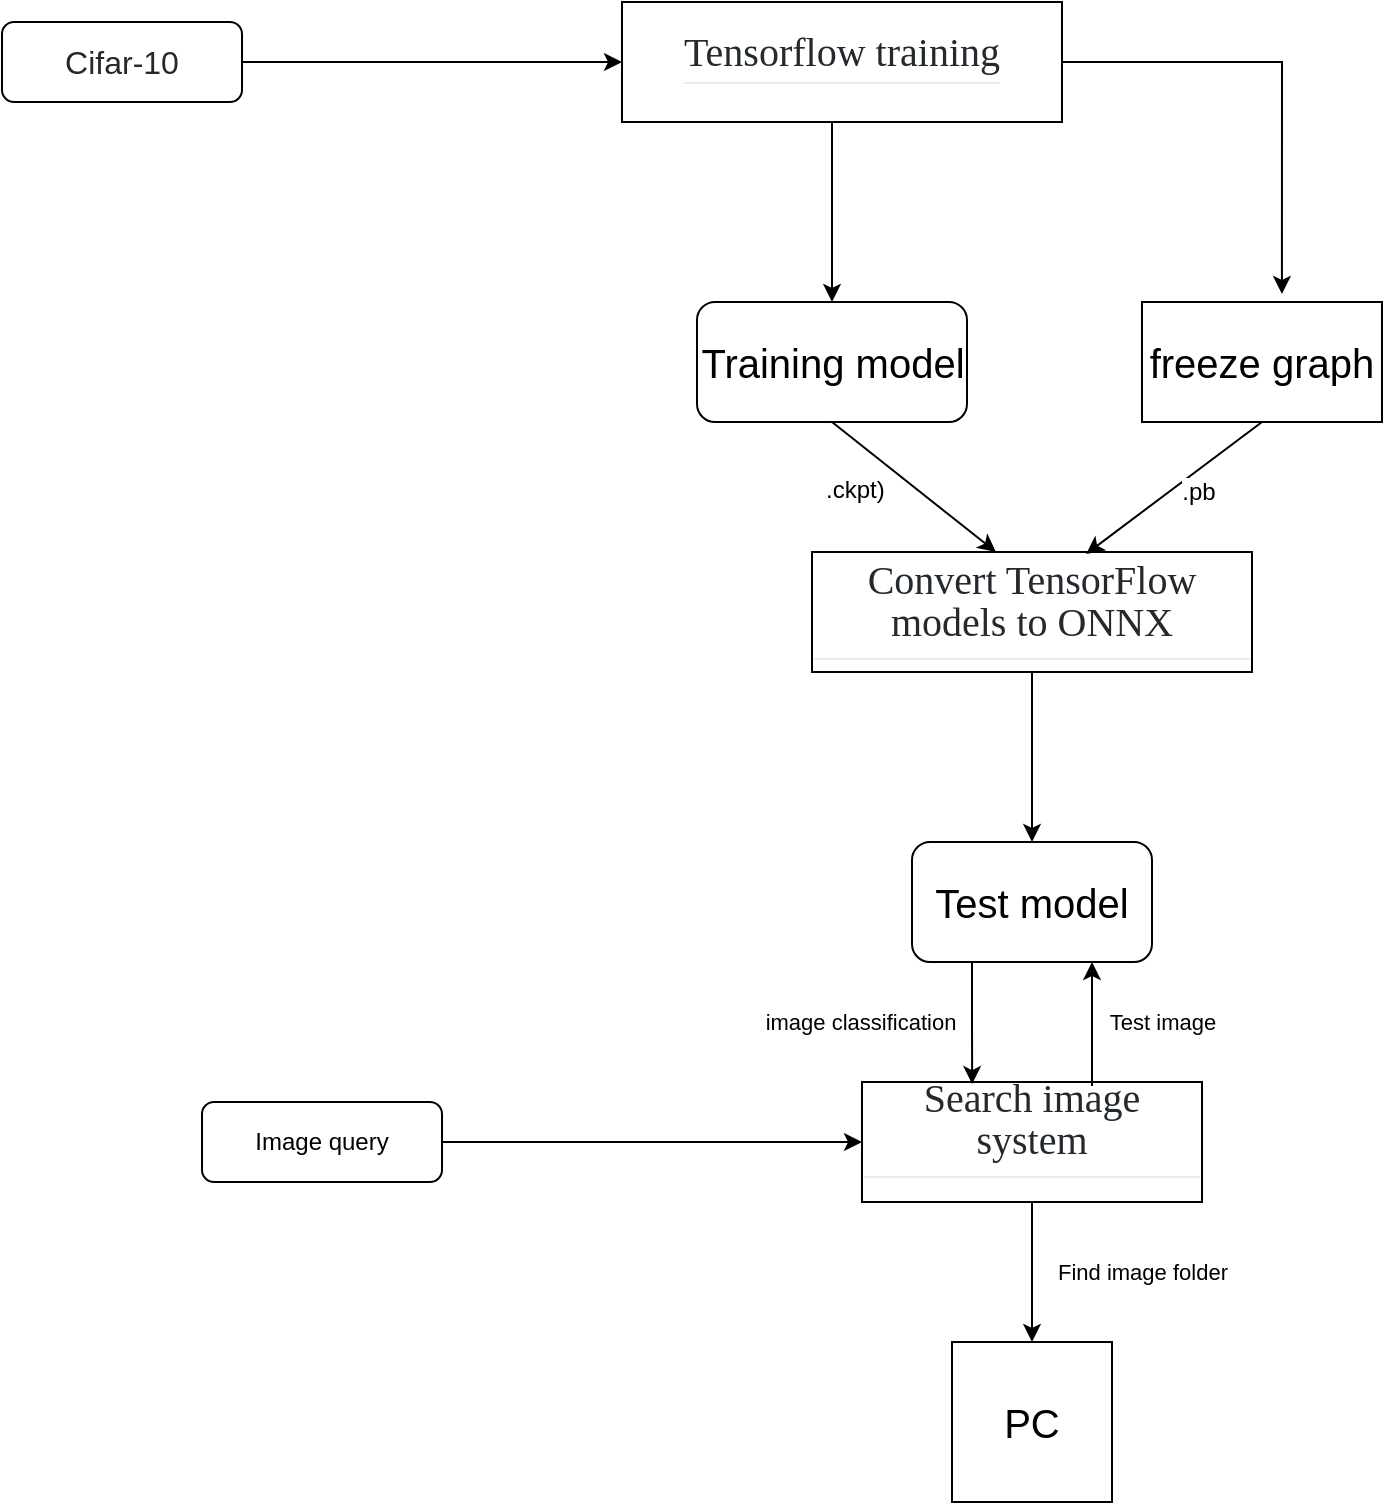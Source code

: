 <mxfile version="12.7.4" type="device"><diagram id="C5RBs43oDa-KdzZeNtuy" name="Page-1"><mxGraphModel dx="1422" dy="794" grid="1" gridSize="10" guides="1" tooltips="1" connect="1" arrows="1" fold="1" page="1" pageScale="1" pageWidth="827" pageHeight="1169" math="0" shadow="0"><root><mxCell id="WIyWlLk6GJQsqaUBKTNV-0"/><mxCell id="WIyWlLk6GJQsqaUBKTNV-1" parent="WIyWlLk6GJQsqaUBKTNV-0"/><mxCell id="WIyWlLk6GJQsqaUBKTNV-3" value="Image query" style="rounded=1;whiteSpace=wrap;html=1;fontSize=12;glass=0;strokeWidth=1;shadow=0;" parent="WIyWlLk6GJQsqaUBKTNV-1" vertex="1"><mxGeometry x="140" y="800" width="120" height="40" as="geometry"/></mxCell><mxCell id="op3t2h-uyZzLcCTOYJGx-0" value="&lt;h1 id=&quot;search-image-by-deep-learning&quot; class=&quot;code-line&quot; style=&quot;padding-bottom: 0.3em ; line-height: 85% ; border-bottom: 1px solid rgb(234 , 236 , 239) ; box-sizing: border-box ; border-top-color: rgba(255 , 255 , 255 , 0.18) ; border-right-color: rgba(255 , 255 , 255 , 0.18) ; border-left-color: rgba(255 , 255 , 255 , 0.18) ; margin-right: 0px ; margin-bottom: 16px ; margin-left: 0px ; position: relative ; color: rgb(36 , 41 , 46) ; font-family: , &amp;#34;blinkmacsystemfont&amp;#34; , &amp;#34;segoe ui&amp;#34; , &amp;#34;helvetica&amp;#34; , &amp;#34;arial&amp;#34; , sans-serif , &amp;#34;apple color emoji&amp;#34; , &amp;#34;segoe ui emoji&amp;#34; , &amp;#34;segoe ui symbol&amp;#34; ; white-space: normal ; margin-top: 0px&quot;&gt;&lt;font style=&quot;font-weight: normal ; font-size: 20px&quot; face=&quot;Times New Roman&quot;&gt;Search image system&lt;/font&gt;&lt;/h1&gt;" style="rounded=0;whiteSpace=wrap;html=1;align=center;" vertex="1" parent="WIyWlLk6GJQsqaUBKTNV-1"><mxGeometry x="470" y="790" width="170" height="60" as="geometry"/></mxCell><mxCell id="op3t2h-uyZzLcCTOYJGx-5" value="image classification" style="edgeStyle=orthogonalEdgeStyle;rounded=0;orthogonalLoop=1;jettySize=auto;html=1;exitX=0.25;exitY=1;exitDx=0;exitDy=0;entryX=0.324;entryY=0.017;entryDx=0;entryDy=0;entryPerimeter=0;" edge="1" parent="WIyWlLk6GJQsqaUBKTNV-1" source="op3t2h-uyZzLcCTOYJGx-1" target="op3t2h-uyZzLcCTOYJGx-0"><mxGeometry x="-0.018" y="-55" relative="1" as="geometry"><mxPoint x="-1" as="offset"/></mxGeometry></mxCell><mxCell id="op3t2h-uyZzLcCTOYJGx-1" value="&lt;font style=&quot;font-size: 20px&quot;&gt;Test model&lt;/font&gt;" style="rounded=1;whiteSpace=wrap;html=1;" vertex="1" parent="WIyWlLk6GJQsqaUBKTNV-1"><mxGeometry x="495" y="670" width="120" height="60" as="geometry"/></mxCell><mxCell id="op3t2h-uyZzLcCTOYJGx-2" value="" style="endArrow=classic;html=1;exitX=1;exitY=0.5;exitDx=0;exitDy=0;entryX=0;entryY=0.5;entryDx=0;entryDy=0;" edge="1" parent="WIyWlLk6GJQsqaUBKTNV-1" source="WIyWlLk6GJQsqaUBKTNV-3" target="op3t2h-uyZzLcCTOYJGx-0"><mxGeometry width="50" height="50" relative="1" as="geometry"><mxPoint x="500" y="800" as="sourcePoint"/><mxPoint x="550" y="750" as="targetPoint"/></mxGeometry></mxCell><mxCell id="op3t2h-uyZzLcCTOYJGx-3" value="Test image" style="endArrow=classic;html=1;entryX=0.75;entryY=1;entryDx=0;entryDy=0;" edge="1" parent="WIyWlLk6GJQsqaUBKTNV-1" target="op3t2h-uyZzLcCTOYJGx-1"><mxGeometry x="0.032" y="-35" width="50" height="50" relative="1" as="geometry"><mxPoint x="585" y="792" as="sourcePoint"/><mxPoint x="615" y="740" as="targetPoint"/><mxPoint as="offset"/></mxGeometry></mxCell><mxCell id="op3t2h-uyZzLcCTOYJGx-6" value="&lt;font style=&quot;font-size: 20px&quot;&gt;PC&lt;/font&gt;" style="whiteSpace=wrap;html=1;aspect=fixed;align=center;" vertex="1" parent="WIyWlLk6GJQsqaUBKTNV-1"><mxGeometry x="515" y="920" width="80" height="80" as="geometry"/></mxCell><mxCell id="op3t2h-uyZzLcCTOYJGx-7" value="Find image folder" style="endArrow=classic;html=1;exitX=0.5;exitY=1;exitDx=0;exitDy=0;entryX=0.5;entryY=0;entryDx=0;entryDy=0;" edge="1" parent="WIyWlLk6GJQsqaUBKTNV-1" source="op3t2h-uyZzLcCTOYJGx-0" target="op3t2h-uyZzLcCTOYJGx-6"><mxGeometry x="-0.017" y="55" width="50" height="50" relative="1" as="geometry"><mxPoint x="630" y="840" as="sourcePoint"/><mxPoint x="680" y="790" as="targetPoint"/><mxPoint as="offset"/></mxGeometry></mxCell><mxCell id="op3t2h-uyZzLcCTOYJGx-8" value="&lt;span style=&quot;box-sizing: border-box ; color: rgb(36 , 41 , 46) ; font-size: 16px ; background-color: rgb(255 , 255 , 255)&quot;&gt;Cifar-10&lt;/span&gt;" style="rounded=1;whiteSpace=wrap;html=1;fontSize=12;glass=0;strokeWidth=1;shadow=0;" vertex="1" parent="WIyWlLk6GJQsqaUBKTNV-1"><mxGeometry x="40" y="260" width="120" height="40" as="geometry"/></mxCell><mxCell id="op3t2h-uyZzLcCTOYJGx-19" style="edgeStyle=orthogonalEdgeStyle;rounded=0;orthogonalLoop=1;jettySize=auto;html=1;exitX=1;exitY=0.5;exitDx=0;exitDy=0;entryX=0.583;entryY=-0.067;entryDx=0;entryDy=0;entryPerimeter=0;" edge="1" parent="WIyWlLk6GJQsqaUBKTNV-1" source="op3t2h-uyZzLcCTOYJGx-9" target="op3t2h-uyZzLcCTOYJGx-17"><mxGeometry relative="1" as="geometry"/></mxCell><mxCell id="op3t2h-uyZzLcCTOYJGx-9" value="&lt;p style=&quot;line-height: 50%&quot;&gt;&lt;/p&gt;&lt;h1 id=&quot;search-image-by-deep-learning&quot; class=&quot;code-line&quot; style=&quot;padding-bottom: 0.3em ; line-height: 85% ; border-bottom: 1px solid rgb(234 , 236 , 239) ; box-sizing: border-box ; border-top-color: rgba(255 , 255 , 255 , 0.18) ; border-right-color: rgba(255 , 255 , 255 , 0.18) ; border-left-color: rgba(255 , 255 , 255 , 0.18) ; margin: 0px 0px 16px ; position: relative ; color: rgb(36 , 41 , 46) ; white-space: normal ; font-size: 20px&quot;&gt;&lt;span style=&quot;font-weight: normal&quot;&gt;&lt;font face=&quot;Times New Roman&quot;&gt;&lt;font style=&quot;font-size: 20px&quot;&gt;&lt;span&gt;Tensorflow&amp;nbsp;&lt;/span&gt;&lt;/font&gt;training&lt;/font&gt;&lt;/span&gt;&lt;/h1&gt;&lt;p&gt;&lt;/p&gt;" style="rounded=0;whiteSpace=wrap;html=1;align=center;" vertex="1" parent="WIyWlLk6GJQsqaUBKTNV-1"><mxGeometry x="350" y="250" width="220" height="60" as="geometry"/></mxCell><mxCell id="op3t2h-uyZzLcCTOYJGx-12" value="" style="endArrow=classic;html=1;entryX=0;entryY=0.5;entryDx=0;entryDy=0;" edge="1" parent="WIyWlLk6GJQsqaUBKTNV-1" target="op3t2h-uyZzLcCTOYJGx-9"><mxGeometry width="50" height="50" relative="1" as="geometry"><mxPoint x="160" y="280" as="sourcePoint"/><mxPoint x="210" y="230" as="targetPoint"/></mxGeometry></mxCell><mxCell id="op3t2h-uyZzLcCTOYJGx-14" value="&lt;span style=&quot;font-size: 20px&quot;&gt;Training model&lt;/span&gt;" style="rounded=1;whiteSpace=wrap;html=1;" vertex="1" parent="WIyWlLk6GJQsqaUBKTNV-1"><mxGeometry x="387.5" y="400" width="135" height="60" as="geometry"/></mxCell><mxCell id="op3t2h-uyZzLcCTOYJGx-16" value="" style="endArrow=classic;html=1;entryX=0.5;entryY=0;entryDx=0;entryDy=0;" edge="1" parent="WIyWlLk6GJQsqaUBKTNV-1" target="op3t2h-uyZzLcCTOYJGx-14"><mxGeometry width="50" height="50" relative="1" as="geometry"><mxPoint x="455" y="310" as="sourcePoint"/><mxPoint x="500" y="260" as="targetPoint"/></mxGeometry></mxCell><mxCell id="op3t2h-uyZzLcCTOYJGx-17" value="&lt;font style=&quot;font-size: 20px&quot;&gt;&lt;span style=&quot;background-color: rgb(255 , 255 , 255)&quot;&gt;freeze graph&lt;/span&gt;&lt;br&gt;&lt;/font&gt;" style="rounded=0;whiteSpace=wrap;html=1;align=center;" vertex="1" parent="WIyWlLk6GJQsqaUBKTNV-1"><mxGeometry x="610" y="400" width="120" height="60" as="geometry"/></mxCell><mxCell id="op3t2h-uyZzLcCTOYJGx-20" value="&lt;p style=&quot;line-height: 50%&quot;&gt;&lt;/p&gt;&lt;h1 id=&quot;search-image-by-deep-learning&quot; class=&quot;code-line&quot; style=&quot;padding-bottom: 0.3em ; line-height: 85% ; border-bottom: 1px solid rgb(234 , 236 , 239) ; box-sizing: border-box ; border-top-color: rgba(255 , 255 , 255 , 0.18) ; border-right-color: rgba(255 , 255 , 255 , 0.18) ; border-left-color: rgba(255 , 255 , 255 , 0.18) ; margin: 0px 0px 16px ; position: relative&quot;&gt;&lt;font color=&quot;#24292e&quot; face=&quot;Times New Roman&quot;&gt;&lt;span style=&quot;font-size: 20px ; font-weight: 400&quot;&gt;Convert TensorFlow models to ONNX&lt;/span&gt;&lt;/font&gt;&lt;br&gt;&lt;/h1&gt;&lt;p&gt;&lt;/p&gt;" style="rounded=0;whiteSpace=wrap;html=1;align=center;" vertex="1" parent="WIyWlLk6GJQsqaUBKTNV-1"><mxGeometry x="445" y="525" width="220" height="60" as="geometry"/></mxCell><mxCell id="op3t2h-uyZzLcCTOYJGx-21" value="" style="endArrow=classic;html=1;exitX=0.5;exitY=1;exitDx=0;exitDy=0;entryX=0.418;entryY=0;entryDx=0;entryDy=0;entryPerimeter=0;" edge="1" parent="WIyWlLk6GJQsqaUBKTNV-1" source="op3t2h-uyZzLcCTOYJGx-14" target="op3t2h-uyZzLcCTOYJGx-20"><mxGeometry width="50" height="50" relative="1" as="geometry"><mxPoint x="530" y="630" as="sourcePoint"/><mxPoint x="580" y="580" as="targetPoint"/></mxGeometry></mxCell><mxCell id="op3t2h-uyZzLcCTOYJGx-22" value=".ckpt)" style="text;html=1;" vertex="1" parent="WIyWlLk6GJQsqaUBKTNV-1"><mxGeometry x="450" y="480" width="50" height="30" as="geometry"/></mxCell><mxCell id="op3t2h-uyZzLcCTOYJGx-23" value="" style="endArrow=classic;html=1;exitX=0.5;exitY=1;exitDx=0;exitDy=0;entryX=0.623;entryY=0.017;entryDx=0;entryDy=0;entryPerimeter=0;" edge="1" parent="WIyWlLk6GJQsqaUBKTNV-1" source="op3t2h-uyZzLcCTOYJGx-17" target="op3t2h-uyZzLcCTOYJGx-20"><mxGeometry width="50" height="50" relative="1" as="geometry"><mxPoint x="530" y="630" as="sourcePoint"/><mxPoint x="580" y="580" as="targetPoint"/></mxGeometry></mxCell><mxCell id="op3t2h-uyZzLcCTOYJGx-24" value=".pb" style="text;html=1;align=center;verticalAlign=middle;resizable=0;points=[];labelBackgroundColor=#ffffff;" vertex="1" connectable="0" parent="op3t2h-uyZzLcCTOYJGx-23"><mxGeometry x="-0.228" y="3" relative="1" as="geometry"><mxPoint x="0.21" y="7.12" as="offset"/></mxGeometry></mxCell><mxCell id="op3t2h-uyZzLcCTOYJGx-25" value="" style="endArrow=classic;html=1;entryX=0.5;entryY=0;entryDx=0;entryDy=0;exitX=0.5;exitY=1;exitDx=0;exitDy=0;" edge="1" parent="WIyWlLk6GJQsqaUBKTNV-1" source="op3t2h-uyZzLcCTOYJGx-20" target="op3t2h-uyZzLcCTOYJGx-1"><mxGeometry width="50" height="50" relative="1" as="geometry"><mxPoint x="530" y="630" as="sourcePoint"/><mxPoint x="580" y="580" as="targetPoint"/></mxGeometry></mxCell></root></mxGraphModel></diagram></mxfile>